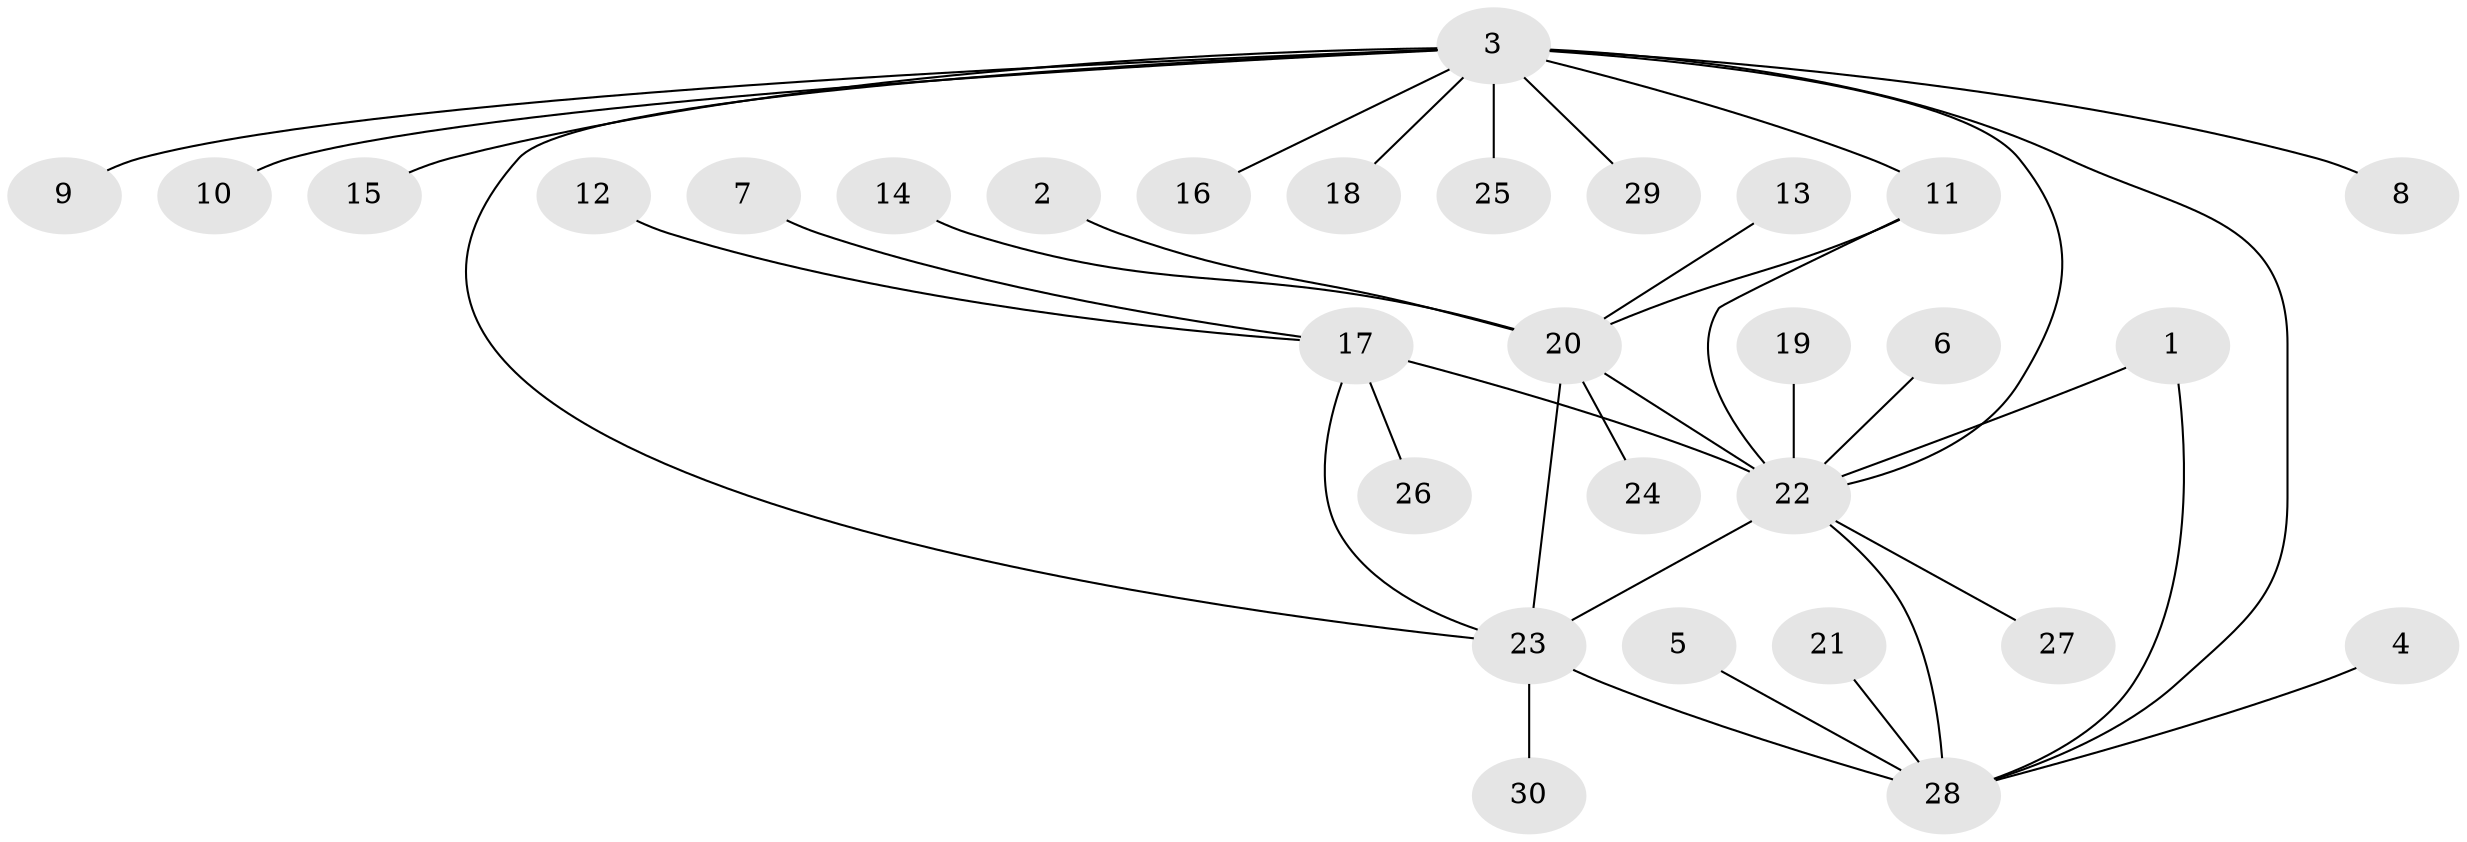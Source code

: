 // original degree distribution, {7: 0.06666666666666667, 11: 0.016666666666666666, 2: 0.16666666666666666, 3: 0.05, 9: 0.016666666666666666, 5: 0.03333333333333333, 6: 0.016666666666666666, 4: 0.03333333333333333, 8: 0.016666666666666666, 1: 0.5833333333333334}
// Generated by graph-tools (version 1.1) at 2025/26/03/09/25 03:26:40]
// undirected, 30 vertices, 37 edges
graph export_dot {
graph [start="1"]
  node [color=gray90,style=filled];
  1;
  2;
  3;
  4;
  5;
  6;
  7;
  8;
  9;
  10;
  11;
  12;
  13;
  14;
  15;
  16;
  17;
  18;
  19;
  20;
  21;
  22;
  23;
  24;
  25;
  26;
  27;
  28;
  29;
  30;
  1 -- 22 [weight=1.0];
  1 -- 28 [weight=1.0];
  2 -- 20 [weight=1.0];
  3 -- 8 [weight=1.0];
  3 -- 9 [weight=1.0];
  3 -- 10 [weight=1.0];
  3 -- 11 [weight=2.0];
  3 -- 15 [weight=1.0];
  3 -- 16 [weight=1.0];
  3 -- 18 [weight=1.0];
  3 -- 22 [weight=1.0];
  3 -- 23 [weight=1.0];
  3 -- 25 [weight=1.0];
  3 -- 28 [weight=1.0];
  3 -- 29 [weight=1.0];
  4 -- 28 [weight=1.0];
  5 -- 28 [weight=1.0];
  6 -- 22 [weight=1.0];
  7 -- 17 [weight=1.0];
  11 -- 20 [weight=1.0];
  11 -- 22 [weight=2.0];
  12 -- 17 [weight=1.0];
  13 -- 20 [weight=1.0];
  14 -- 20 [weight=1.0];
  17 -- 22 [weight=2.0];
  17 -- 23 [weight=1.0];
  17 -- 26 [weight=1.0];
  19 -- 22 [weight=1.0];
  20 -- 22 [weight=1.0];
  20 -- 23 [weight=1.0];
  20 -- 24 [weight=1.0];
  21 -- 28 [weight=1.0];
  22 -- 23 [weight=1.0];
  22 -- 27 [weight=1.0];
  22 -- 28 [weight=1.0];
  23 -- 28 [weight=1.0];
  23 -- 30 [weight=1.0];
}
